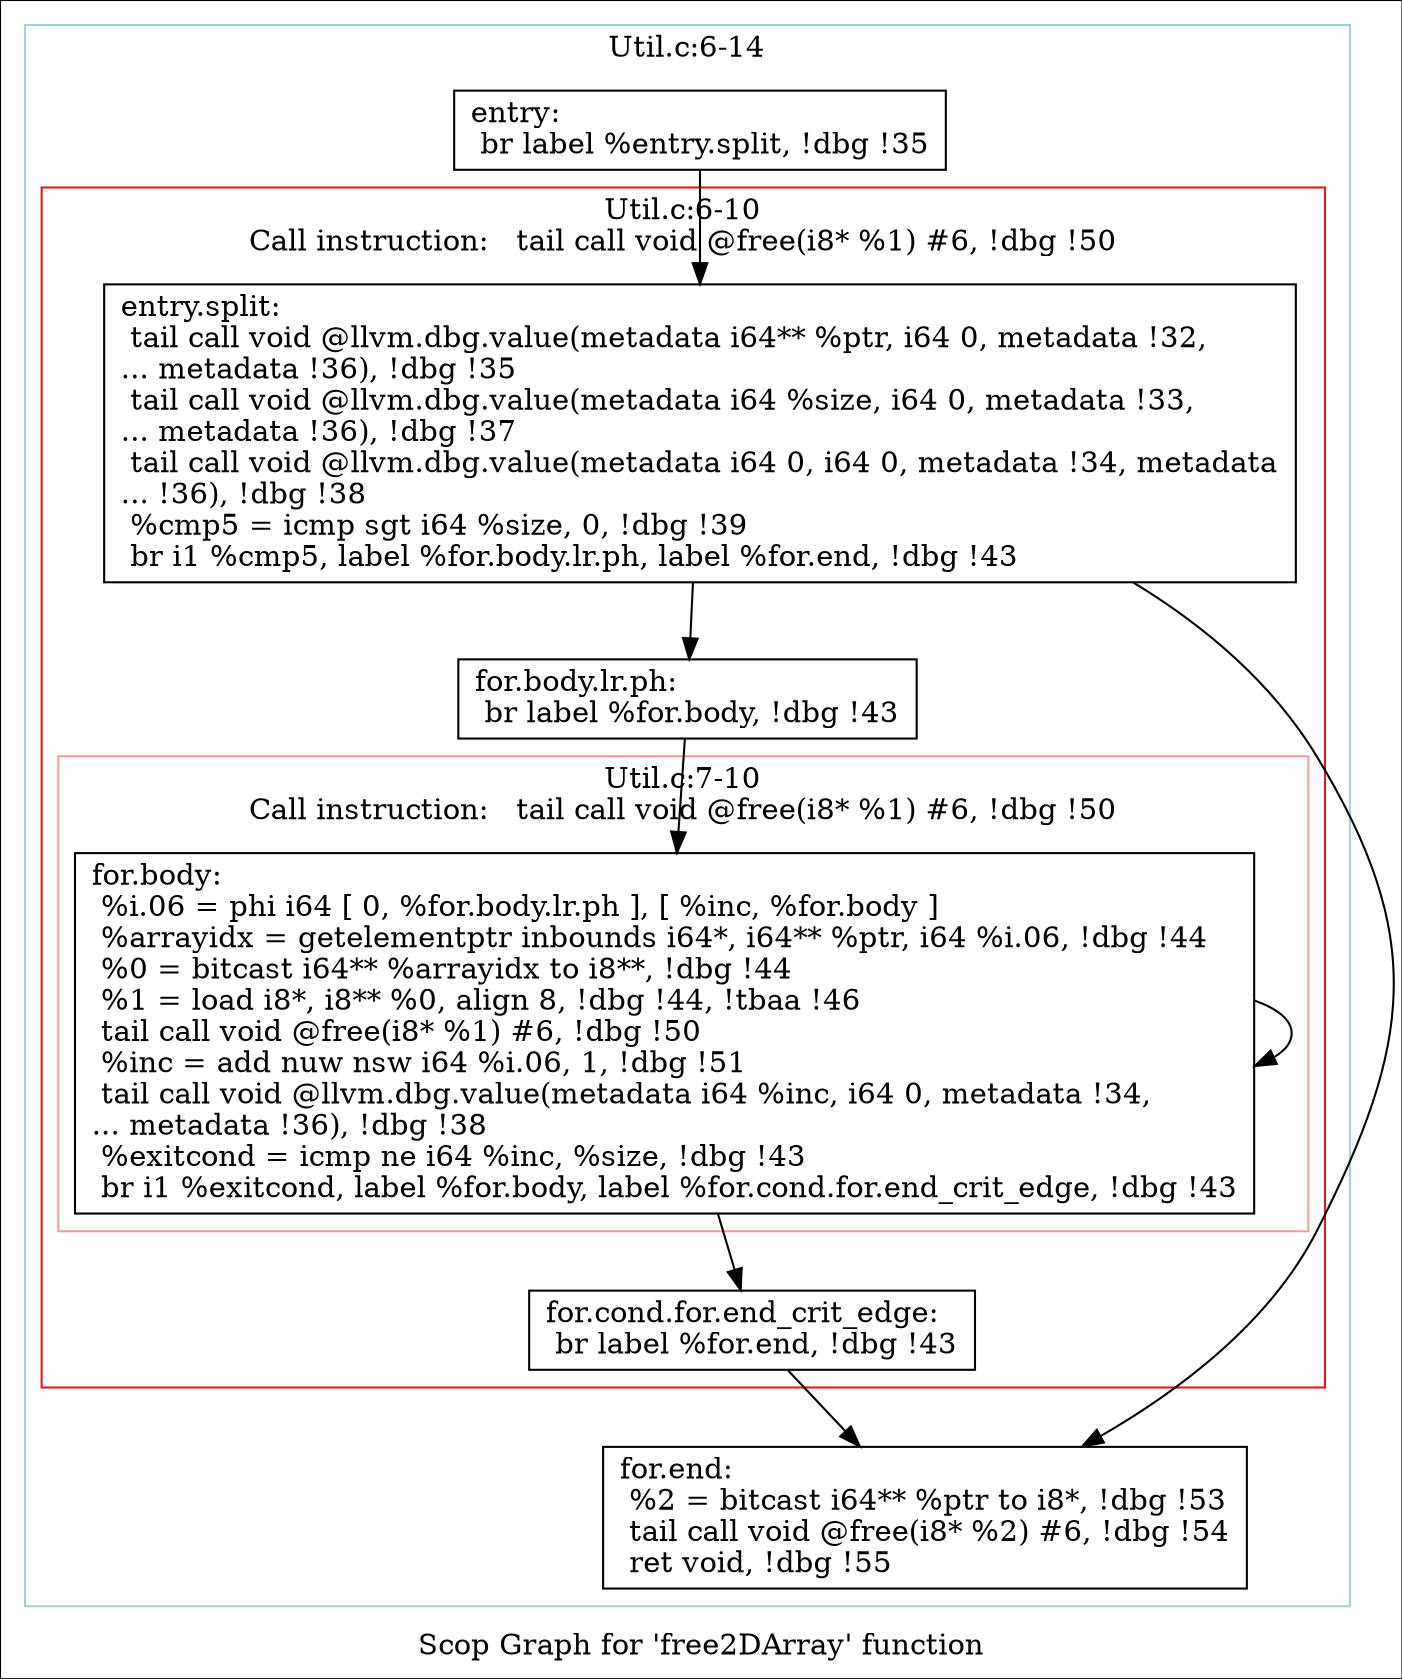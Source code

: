digraph "Scop Graph for 'free2DArray' function" {
	label="Scop Graph for 'free2DArray' function";

	Node0x9d8f2e0 [shape=record,label="{entry:\l  br label %entry.split, !dbg !35\l}"];
	Node0x9d8f2e0 -> Node0x9d0d280;
	Node0x9d0d280 [shape=record,label="{entry.split:                                      \l  tail call void @llvm.dbg.value(metadata i64** %ptr, i64 0, metadata !32,\l... metadata !36), !dbg !35\l  tail call void @llvm.dbg.value(metadata i64 %size, i64 0, metadata !33,\l... metadata !36), !dbg !37\l  tail call void @llvm.dbg.value(metadata i64 0, i64 0, metadata !34, metadata\l... !36), !dbg !38\l  %cmp5 = icmp sgt i64 %size, 0, !dbg !39\l  br i1 %cmp5, label %for.body.lr.ph, label %for.end, !dbg !43\l}"];
	Node0x9d0d280 -> Node0x9d03c20;
	Node0x9d0d280 -> Node0x9cbd530;
	Node0x9d03c20 [shape=record,label="{for.body.lr.ph:                                   \l  br label %for.body, !dbg !43\l}"];
	Node0x9d03c20 -> Node0x9d0c310;
	Node0x9d0c310 [shape=record,label="{for.body:                                         \l  %i.06 = phi i64 [ 0, %for.body.lr.ph ], [ %inc, %for.body ]\l  %arrayidx = getelementptr inbounds i64*, i64** %ptr, i64 %i.06, !dbg !44\l  %0 = bitcast i64** %arrayidx to i8**, !dbg !44\l  %1 = load i8*, i8** %0, align 8, !dbg !44, !tbaa !46\l  tail call void @free(i8* %1) #6, !dbg !50\l  %inc = add nuw nsw i64 %i.06, 1, !dbg !51\l  tail call void @llvm.dbg.value(metadata i64 %inc, i64 0, metadata !34,\l... metadata !36), !dbg !38\l  %exitcond = icmp ne i64 %inc, %size, !dbg !43\l  br i1 %exitcond, label %for.body, label %for.cond.for.end_crit_edge, !dbg !43\l}"];
	Node0x9d0c310 -> Node0x9d0c310[constraint=false];
	Node0x9d0c310 -> Node0x9cd6f40;
	Node0x9cd6f40 [shape=record,label="{for.cond.for.end_crit_edge:                       \l  br label %for.end, !dbg !43\l}"];
	Node0x9cd6f40 -> Node0x9cbd530;
	Node0x9cbd530 [shape=record,label="{for.end:                                          \l  %2 = bitcast i64** %ptr to i8*, !dbg !53\l  tail call void @free(i8* %2) #6, !dbg !54\l  ret void, !dbg !55\l}"];
	colorscheme = "paired12"
        subgraph cluster_0x9cad570 {
          label = "Util.c:6-14
";
          style = solid;
          color = 1
          subgraph cluster_0x9cdccd0 {
            label = "Util.c:6-10
Call instruction:   tail call void @free(i8* %1) #6, !dbg !50";
            style = solid;
            color = 6
            subgraph cluster_0x9cb87b0 {
              label = "Util.c:7-10
Call instruction:   tail call void @free(i8* %1) #6, !dbg !50";
              style = solid;
              color = 5
              Node0x9d0c310;
            }
            Node0x9d0d280;
            Node0x9d03c20;
            Node0x9cd6f40;
          }
          Node0x9d8f2e0;
          Node0x9cbd530;
        }
}

